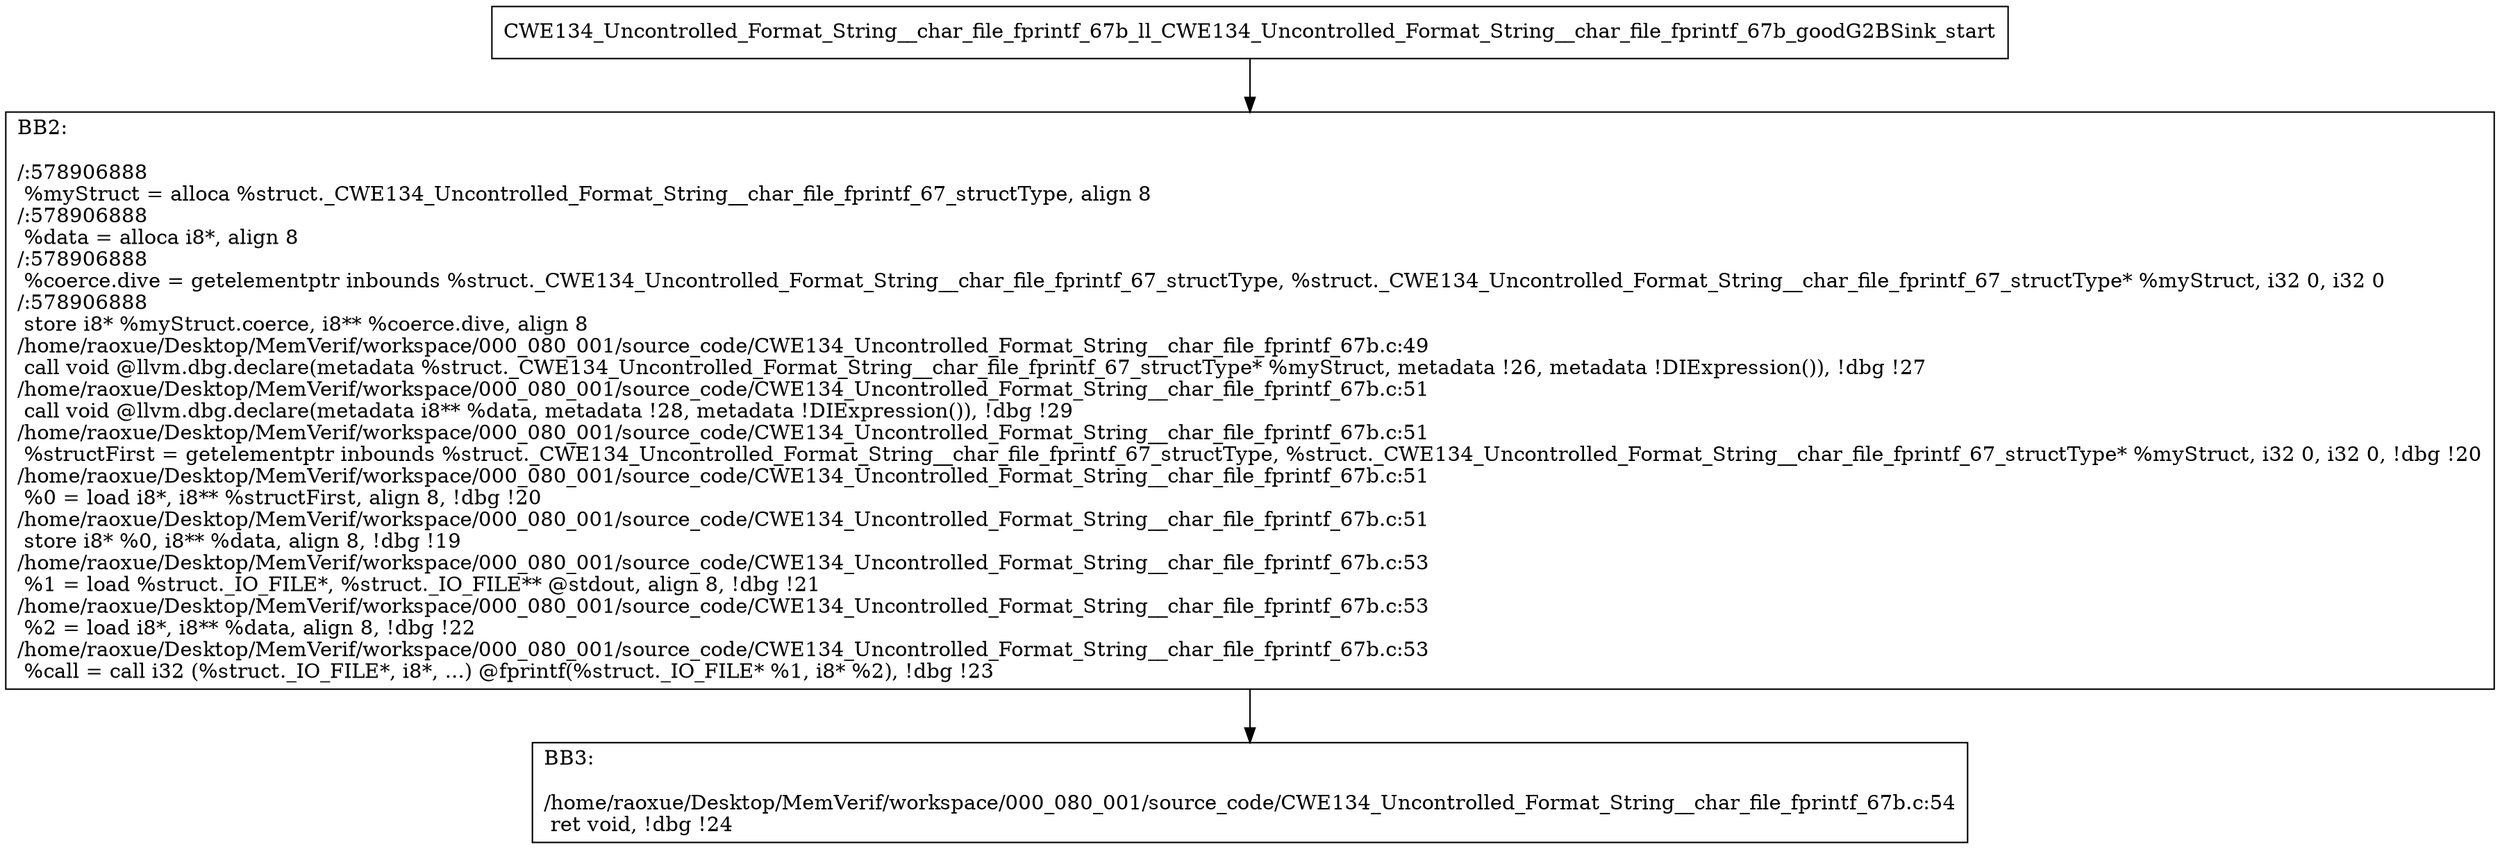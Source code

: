 digraph "CFG for'CWE134_Uncontrolled_Format_String__char_file_fprintf_67b_ll_CWE134_Uncontrolled_Format_String__char_file_fprintf_67b_goodG2BSink' function" {
	BBCWE134_Uncontrolled_Format_String__char_file_fprintf_67b_ll_CWE134_Uncontrolled_Format_String__char_file_fprintf_67b_goodG2BSink_start[shape=record,label="{CWE134_Uncontrolled_Format_String__char_file_fprintf_67b_ll_CWE134_Uncontrolled_Format_String__char_file_fprintf_67b_goodG2BSink_start}"];
	BBCWE134_Uncontrolled_Format_String__char_file_fprintf_67b_ll_CWE134_Uncontrolled_Format_String__char_file_fprintf_67b_goodG2BSink_start-> CWE134_Uncontrolled_Format_String__char_file_fprintf_67b_ll_CWE134_Uncontrolled_Format_String__char_file_fprintf_67b_goodG2BSinkBB2;
	CWE134_Uncontrolled_Format_String__char_file_fprintf_67b_ll_CWE134_Uncontrolled_Format_String__char_file_fprintf_67b_goodG2BSinkBB2 [shape=record, label="{BB2:\l\l/:578906888\l
  %myStruct = alloca %struct._CWE134_Uncontrolled_Format_String__char_file_fprintf_67_structType, align 8\l
/:578906888\l
  %data = alloca i8*, align 8\l
/:578906888\l
  %coerce.dive = getelementptr inbounds %struct._CWE134_Uncontrolled_Format_String__char_file_fprintf_67_structType, %struct._CWE134_Uncontrolled_Format_String__char_file_fprintf_67_structType* %myStruct, i32 0, i32 0\l
/:578906888\l
  store i8* %myStruct.coerce, i8** %coerce.dive, align 8\l
/home/raoxue/Desktop/MemVerif/workspace/000_080_001/source_code/CWE134_Uncontrolled_Format_String__char_file_fprintf_67b.c:49\l
  call void @llvm.dbg.declare(metadata %struct._CWE134_Uncontrolled_Format_String__char_file_fprintf_67_structType* %myStruct, metadata !26, metadata !DIExpression()), !dbg !27\l
/home/raoxue/Desktop/MemVerif/workspace/000_080_001/source_code/CWE134_Uncontrolled_Format_String__char_file_fprintf_67b.c:51\l
  call void @llvm.dbg.declare(metadata i8** %data, metadata !28, metadata !DIExpression()), !dbg !29\l
/home/raoxue/Desktop/MemVerif/workspace/000_080_001/source_code/CWE134_Uncontrolled_Format_String__char_file_fprintf_67b.c:51\l
  %structFirst = getelementptr inbounds %struct._CWE134_Uncontrolled_Format_String__char_file_fprintf_67_structType, %struct._CWE134_Uncontrolled_Format_String__char_file_fprintf_67_structType* %myStruct, i32 0, i32 0, !dbg !20\l
/home/raoxue/Desktop/MemVerif/workspace/000_080_001/source_code/CWE134_Uncontrolled_Format_String__char_file_fprintf_67b.c:51\l
  %0 = load i8*, i8** %structFirst, align 8, !dbg !20\l
/home/raoxue/Desktop/MemVerif/workspace/000_080_001/source_code/CWE134_Uncontrolled_Format_String__char_file_fprintf_67b.c:51\l
  store i8* %0, i8** %data, align 8, !dbg !19\l
/home/raoxue/Desktop/MemVerif/workspace/000_080_001/source_code/CWE134_Uncontrolled_Format_String__char_file_fprintf_67b.c:53\l
  %1 = load %struct._IO_FILE*, %struct._IO_FILE** @stdout, align 8, !dbg !21\l
/home/raoxue/Desktop/MemVerif/workspace/000_080_001/source_code/CWE134_Uncontrolled_Format_String__char_file_fprintf_67b.c:53\l
  %2 = load i8*, i8** %data, align 8, !dbg !22\l
/home/raoxue/Desktop/MemVerif/workspace/000_080_001/source_code/CWE134_Uncontrolled_Format_String__char_file_fprintf_67b.c:53\l
  %call = call i32 (%struct._IO_FILE*, i8*, ...) @fprintf(%struct._IO_FILE* %1, i8* %2), !dbg !23\l
}"];
	CWE134_Uncontrolled_Format_String__char_file_fprintf_67b_ll_CWE134_Uncontrolled_Format_String__char_file_fprintf_67b_goodG2BSinkBB2-> CWE134_Uncontrolled_Format_String__char_file_fprintf_67b_ll_CWE134_Uncontrolled_Format_String__char_file_fprintf_67b_goodG2BSinkBB3;
	CWE134_Uncontrolled_Format_String__char_file_fprintf_67b_ll_CWE134_Uncontrolled_Format_String__char_file_fprintf_67b_goodG2BSinkBB3 [shape=record, label="{BB3:\l\l/home/raoxue/Desktop/MemVerif/workspace/000_080_001/source_code/CWE134_Uncontrolled_Format_String__char_file_fprintf_67b.c:54\l
  ret void, !dbg !24\l
}"];
}
